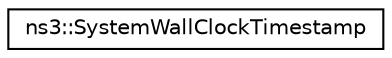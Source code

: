 digraph "Graphical Class Hierarchy"
{
 // LATEX_PDF_SIZE
  edge [fontname="Helvetica",fontsize="10",labelfontname="Helvetica",labelfontsize="10"];
  node [fontname="Helvetica",fontsize="10",shape=record];
  rankdir="LR";
  Node0 [label="ns3::SystemWallClockTimestamp",height=0.2,width=0.4,color="black", fillcolor="white", style="filled",URL="$classns3_1_1_system_wall_clock_timestamp.html",tooltip="Utility class to record the difference between two wall-clock times."];
}
